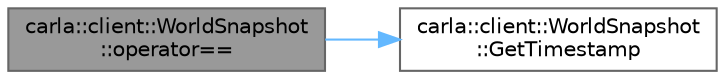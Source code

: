 digraph "carla::client::WorldSnapshot::operator=="
{
 // INTERACTIVE_SVG=YES
 // LATEX_PDF_SIZE
  bgcolor="transparent";
  edge [fontname=Helvetica,fontsize=10,labelfontname=Helvetica,labelfontsize=10];
  node [fontname=Helvetica,fontsize=10,shape=box,height=0.2,width=0.4];
  rankdir="LR";
  Node1 [id="Node000001",label="carla::client::WorldSnapshot\l::operator==",height=0.2,width=0.4,color="gray40", fillcolor="grey60", style="filled", fontcolor="black",tooltip=" "];
  Node1 -> Node2 [id="edge1_Node000001_Node000002",color="steelblue1",style="solid",tooltip=" "];
  Node2 [id="Node000002",label="carla::client::WorldSnapshot\l::GetTimestamp",height=0.2,width=0.4,color="grey40", fillcolor="white", style="filled",URL="$d4/dc6/classcarla_1_1client_1_1WorldSnapshot.html#a52ead59d048a20a519b7c78519648c4f",tooltip="Get timestamp of this snapshot."];
}
